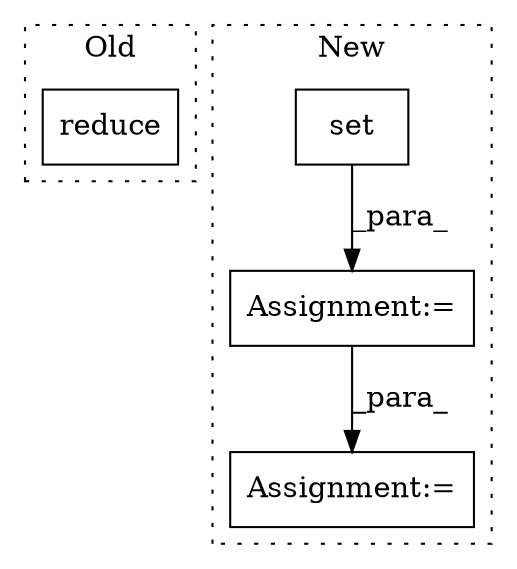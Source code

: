 digraph G {
subgraph cluster0 {
1 [label="reduce" a="32" s="3620,3653" l="7,1" shape="box"];
label = "Old";
style="dotted";
}
subgraph cluster1 {
2 [label="set" a="32" s="3674,3790" l="15,-3" shape="box"];
3 [label="Assignment:=" a="7" s="3673" l="1" shape="box"];
4 [label="Assignment:=" a="7" s="3931" l="23" shape="box"];
label = "New";
style="dotted";
}
2 -> 3 [label="_para_"];
3 -> 4 [label="_para_"];
}